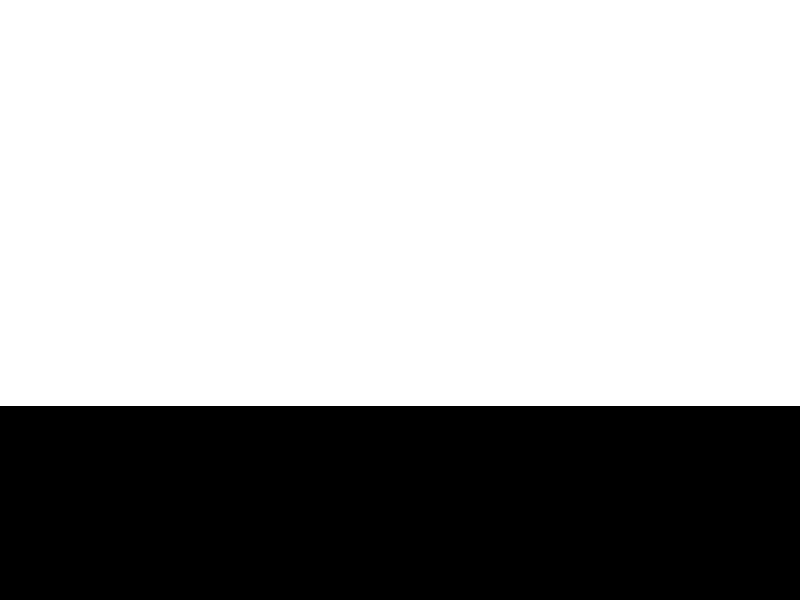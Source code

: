 /*
By Luis Daniel Casais Mezquida and Lucía María Moya Sans
*/

#include "colors.inc"
#include "shapes.inc"


// ROOM
plane { <0, 1, 0>, 0
    pigment {
        color Black
    }
    finish {
        reflection 0.4
    }

  }

plane { <0, 0, 1>, 3
    pigment {
        color White
    }
    finish {
        reflection 0
        ambient 0.3
        diffuse 0.1
    }
    
}


// OBJECTS



// LIGHTS
light_source {
    <1, 5, 2.5> // <x, y, z>
    color <1.0, 1.0,  1.0> // <red, green, blue>
    area_light <5, 0, 0>, <0, 0, 5>, 5, 5 // <x, y, z>, <x, y, z>, size 1, size 2
    adaptive 1
    jitter
}


// CAMERA
camera {
    location <0, 1.5, -5.5>
    look_at  <0, 1.5,  0>
}